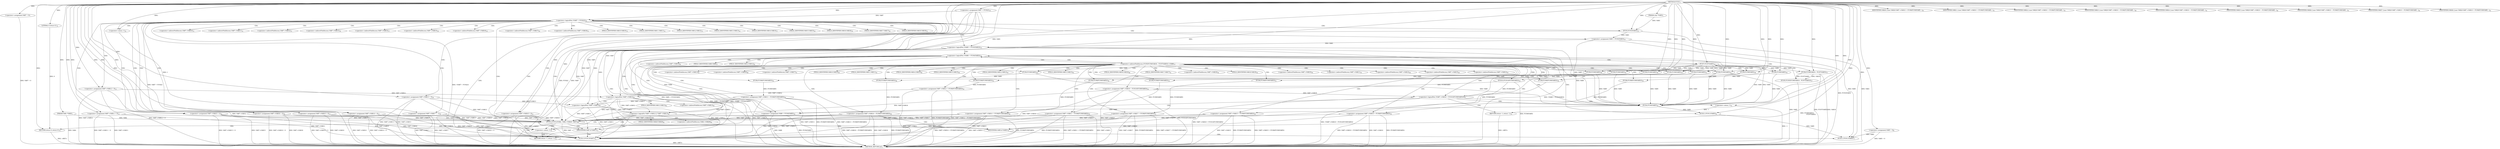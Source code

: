 digraph "FUN1" {  
"8" [label = <(METHOD,FUN1)<SUB>1</SUB>> ]
"233" [label = <(METHOD_RETURN,int)<SUB>1</SUB>> ]
"9" [label = <(PARAM,VAR1 *VAR2)<SUB>1</SUB>> ]
"10" [label = <(PARAM,char *VAR3)<SUB>1</SUB>> ]
"15" [label = <(&lt;operator&gt;.assignment,VAR7 = 0)<SUB>7</SUB>> ]
"18" [label = <(&lt;operator&gt;.assignment,VAR5 = 0)<SUB>8</SUB>> ]
"28" [label = <(&lt;operator&gt;.assignment,VAR7-&gt;VAR10 = 0)<SUB>13</SUB>> ]
"33" [label = <(&lt;operator&gt;.assignment,VAR7-&gt;VAR11 = 0)<SUB>14</SUB>> ]
"38" [label = <(&lt;operator&gt;.assignment,VAR7-&gt;VAR12 = 0)<SUB>15</SUB>> ]
"43" [label = <(&lt;operator&gt;.assignment,VAR7-&gt;VAR13 = 0)<SUB>16</SUB>> ]
"48" [label = <(&lt;operator&gt;.assignment,VAR7-&gt;VAR14 = 0)<SUB>17</SUB>> ]
"53" [label = <(&lt;operator&gt;.assignment,VAR7-&gt;VAR15 = 0)<SUB>18</SUB>> ]
"58" [label = <(&lt;operator&gt;.assignment,VAR7-&gt;VAR16 = 0)<SUB>19</SUB>> ]
"63" [label = <(&lt;operator&gt;.assignment,VAR7-&gt;VAR17 = -1)<SUB>20</SUB>> ]
"69" [label = <(&lt;operator&gt;.assignment,VAR7-&gt;VAR18 = 0)<SUB>21</SUB>> ]
"194" [label = <(FUN11,FUN11(VAR5))<SUB>61</SUB>> ]
"217" [label = <(RETURN,return 0;,return 0;)<SUB>70</SUB>> ]
"230" [label = <(RETURN,return -1;,return -1;)<SUB>79</SUB>> ]
"22" [label = <(&lt;operator&gt;.logicalNot,!(VAR7 = FUN2()))<SUB>10</SUB>> ]
"75" [label = <(&lt;operator&gt;.logicalNot,!(VAR5 = FUN3(VAR3)))<SUB>23</SUB>> ]
"83" [label = <(&lt;operator&gt;.logicalNot,!(VAR8 = FUN4(VAR5)))<SUB>26</SUB>> ]
"197" [label = <(&lt;operator&gt;.logicalOr,!VAR7-&gt;VAR12 || !VAR7-&gt;VAR13)<SUB>62</SUB>> ]
"209" [label = <(FUN12,FUN12(VAR2, VAR2-&gt;VAR29, VAR7))<SUB>65</SUB>> ]
"218" [label = <(LITERAL,0,return 0;)<SUB>70</SUB>> ]
"221" [label = <(IDENTIFIER,VAR7,if (VAR7))<SUB>73</SUB>> ]
"226" [label = <(IDENTIFIER,VAR5,if (VAR5))<SUB>76</SUB>> ]
"231" [label = <(&lt;operator&gt;.minus,-1)<SUB>79</SUB>> ]
"67" [label = <(&lt;operator&gt;.minus,-1)<SUB>20</SUB>> ]
"223" [label = <(FUN13,FUN13(VAR7))<SUB>74</SUB>> ]
"228" [label = <(FUN11,FUN11(VAR5))<SUB>77</SUB>> ]
"23" [label = <(&lt;operator&gt;.assignment,VAR7 = FUN2())<SUB>10</SUB>> ]
"76" [label = <(&lt;operator&gt;.assignment,VAR5 = FUN3(VAR3))<SUB>23</SUB>> ]
"84" [label = <(&lt;operator&gt;.assignment,VAR8 = FUN4(VAR5))<SUB>26</SUB>> ]
"198" [label = <(&lt;operator&gt;.logicalNot,!VAR7-&gt;VAR12)<SUB>62</SUB>> ]
"202" [label = <(&lt;operator&gt;.logicalNot,!VAR7-&gt;VAR13)<SUB>62</SUB>> ]
"78" [label = <(FUN3,FUN3(VAR3))<SUB>23</SUB>> ]
"86" [label = <(FUN4,FUN4(VAR5))<SUB>26</SUB>> ]
"99" [label = <(IDENTIFIER,VAR20,{
		case VAR20:
			VAR7-&gt;VAR10 = FUN8(FUN9(VAR5...)<SUB>29</SUB>> ]
"100" [label = <(&lt;operator&gt;.assignment,VAR7-&gt;VAR10 = FUN8(FUN9(VAR5)))<SUB>30</SUB>> ]
"109" [label = <(IDENTIFIER,VAR21,{
		case VAR20:
			VAR7-&gt;VAR10 = FUN8(FUN9(VAR5...)<SUB>32</SUB>> ]
"110" [label = <(&lt;operator&gt;.assignment,VAR7-&gt;VAR11 = FUN8(FUN9(VAR5)))<SUB>33</SUB>> ]
"119" [label = <(IDENTIFIER,VAR22,{
		case VAR20:
			VAR7-&gt;VAR10 = FUN8(FUN9(VAR5...)<SUB>35</SUB>> ]
"120" [label = <(&lt;operator&gt;.assignment,VAR7-&gt;VAR14 = FUN8(FUN9(VAR5)))<SUB>36</SUB>> ]
"129" [label = <(IDENTIFIER,VAR23,{
		case VAR20:
			VAR7-&gt;VAR10 = FUN8(FUN9(VAR5...)<SUB>38</SUB>> ]
"130" [label = <(&lt;operator&gt;.assignment,VAR7-&gt;VAR15 = FUN8(FUN9(VAR5)))<SUB>39</SUB>> ]
"139" [label = <(IDENTIFIER,VAR24,{
		case VAR20:
			VAR7-&gt;VAR10 = FUN8(FUN9(VAR5...)<SUB>41</SUB>> ]
"140" [label = <(&lt;operator&gt;.assignment,VAR7-&gt;VAR12 = FUN8(FUN9(VAR5)))<SUB>42</SUB>> ]
"149" [label = <(IDENTIFIER,VAR25,{
		case VAR20:
			VAR7-&gt;VAR10 = FUN8(FUN9(VAR5...)<SUB>44</SUB>> ]
"150" [label = <(&lt;operator&gt;.assignment,VAR7-&gt;VAR13 = FUN8(FUN9(VAR5)))<SUB>45</SUB>> ]
"159" [label = <(IDENTIFIER,VAR26,{
		case VAR20:
			VAR7-&gt;VAR10 = FUN8(FUN9(VAR5...)<SUB>47</SUB>> ]
"160" [label = <(&lt;operator&gt;.assignment,VAR7-&gt;VAR16 = FUN8(FUN9(VAR5)))<SUB>48</SUB>> ]
"169" [label = <(IDENTIFIER,VAR27,{
		case VAR20:
			VAR7-&gt;VAR10 = FUN8(FUN9(VAR5...)<SUB>50</SUB>> ]
"170" [label = <(&lt;operator&gt;.assignment,VAR7-&gt;VAR17 = FUN8(FUN9(VAR5)))<SUB>51</SUB>> ]
"179" [label = <(IDENTIFIER,VAR28,{
		case VAR20:
			VAR7-&gt;VAR10 = FUN8(FUN9(VAR5...)<SUB>53</SUB>> ]
"91" [label = <(FUN5,FUN5(FUN6(VAR19,
		  FUN7(VAR5))))<SUB>27</SUB>> ]
"181" [label = <(&lt;operator&gt;.logicalNot,!(VAR7-&gt;VAR18 = FUN10(FUN9(VAR5))))<SUB>54</SUB>> ]
"92" [label = <(FUN6,FUN6(VAR19,
		  FUN7(VAR5)))<SUB>27</SUB>> ]
"104" [label = <(FUN8,FUN8(FUN9(VAR5)))<SUB>30</SUB>> ]
"114" [label = <(FUN8,FUN8(FUN9(VAR5)))<SUB>33</SUB>> ]
"124" [label = <(FUN8,FUN8(FUN9(VAR5)))<SUB>36</SUB>> ]
"134" [label = <(FUN8,FUN8(FUN9(VAR5)))<SUB>39</SUB>> ]
"144" [label = <(FUN8,FUN8(FUN9(VAR5)))<SUB>42</SUB>> ]
"154" [label = <(FUN8,FUN8(FUN9(VAR5)))<SUB>45</SUB>> ]
"164" [label = <(FUN8,FUN8(FUN9(VAR5)))<SUB>48</SUB>> ]
"174" [label = <(FUN8,FUN8(FUN9(VAR5)))<SUB>51</SUB>> ]
"190" [label = <(RETURN,return -1;,return -1;)<SUB>55</SUB>> ]
"94" [label = <(FUN7,FUN7(VAR5))<SUB>28</SUB>> ]
"105" [label = <(FUN9,FUN9(VAR5))<SUB>30</SUB>> ]
"115" [label = <(FUN9,FUN9(VAR5))<SUB>33</SUB>> ]
"125" [label = <(FUN9,FUN9(VAR5))<SUB>36</SUB>> ]
"135" [label = <(FUN9,FUN9(VAR5))<SUB>39</SUB>> ]
"145" [label = <(FUN9,FUN9(VAR5))<SUB>42</SUB>> ]
"155" [label = <(FUN9,FUN9(VAR5))<SUB>45</SUB>> ]
"165" [label = <(FUN9,FUN9(VAR5))<SUB>48</SUB>> ]
"175" [label = <(FUN9,FUN9(VAR5))<SUB>51</SUB>> ]
"182" [label = <(&lt;operator&gt;.assignment,VAR7-&gt;VAR18 = FUN10(FUN9(VAR5)))<SUB>54</SUB>> ]
"191" [label = <(&lt;operator&gt;.minus,-1)<SUB>55</SUB>> ]
"186" [label = <(FUN10,FUN10(FUN9(VAR5)))<SUB>54</SUB>> ]
"187" [label = <(FUN9,FUN9(VAR5))<SUB>54</SUB>> ]
"29" [label = <(&lt;operator&gt;.indirectFieldAccess,VAR7-&gt;VAR10)<SUB>13</SUB>> ]
"34" [label = <(&lt;operator&gt;.indirectFieldAccess,VAR7-&gt;VAR11)<SUB>14</SUB>> ]
"39" [label = <(&lt;operator&gt;.indirectFieldAccess,VAR7-&gt;VAR12)<SUB>15</SUB>> ]
"44" [label = <(&lt;operator&gt;.indirectFieldAccess,VAR7-&gt;VAR13)<SUB>16</SUB>> ]
"49" [label = <(&lt;operator&gt;.indirectFieldAccess,VAR7-&gt;VAR14)<SUB>17</SUB>> ]
"54" [label = <(&lt;operator&gt;.indirectFieldAccess,VAR7-&gt;VAR15)<SUB>18</SUB>> ]
"59" [label = <(&lt;operator&gt;.indirectFieldAccess,VAR7-&gt;VAR16)<SUB>19</SUB>> ]
"64" [label = <(&lt;operator&gt;.indirectFieldAccess,VAR7-&gt;VAR17)<SUB>20</SUB>> ]
"70" [label = <(&lt;operator&gt;.indirectFieldAccess,VAR7-&gt;VAR18)<SUB>21</SUB>> ]
"31" [label = <(FIELD_IDENTIFIER,VAR10,VAR10)<SUB>13</SUB>> ]
"36" [label = <(FIELD_IDENTIFIER,VAR11,VAR11)<SUB>14</SUB>> ]
"41" [label = <(FIELD_IDENTIFIER,VAR12,VAR12)<SUB>15</SUB>> ]
"46" [label = <(FIELD_IDENTIFIER,VAR13,VAR13)<SUB>16</SUB>> ]
"51" [label = <(FIELD_IDENTIFIER,VAR14,VAR14)<SUB>17</SUB>> ]
"56" [label = <(FIELD_IDENTIFIER,VAR15,VAR15)<SUB>18</SUB>> ]
"61" [label = <(FIELD_IDENTIFIER,VAR16,VAR16)<SUB>19</SUB>> ]
"66" [label = <(FIELD_IDENTIFIER,VAR17,VAR17)<SUB>20</SUB>> ]
"72" [label = <(FIELD_IDENTIFIER,VAR18,VAR18)<SUB>21</SUB>> ]
"211" [label = <(&lt;operator&gt;.indirectFieldAccess,VAR2-&gt;VAR29)<SUB>65</SUB>> ]
"90" [label = <(&lt;operator&gt;.indirectFieldAccess,FUN5(FUN6(VAR19,
		  FUN7(VAR5)))-&gt;VAR8)<SUB>27</SUB>> ]
"199" [label = <(&lt;operator&gt;.indirectFieldAccess,VAR7-&gt;VAR12)<SUB>62</SUB>> ]
"203" [label = <(&lt;operator&gt;.indirectFieldAccess,VAR7-&gt;VAR13)<SUB>62</SUB>> ]
"213" [label = <(FIELD_IDENTIFIER,VAR29,VAR29)<SUB>65</SUB>> ]
"96" [label = <(FIELD_IDENTIFIER,VAR8,VAR8)<SUB>27</SUB>> ]
"201" [label = <(FIELD_IDENTIFIER,VAR12,VAR12)<SUB>62</SUB>> ]
"205" [label = <(FIELD_IDENTIFIER,VAR13,VAR13)<SUB>62</SUB>> ]
"101" [label = <(&lt;operator&gt;.indirectFieldAccess,VAR7-&gt;VAR10)<SUB>30</SUB>> ]
"111" [label = <(&lt;operator&gt;.indirectFieldAccess,VAR7-&gt;VAR11)<SUB>33</SUB>> ]
"121" [label = <(&lt;operator&gt;.indirectFieldAccess,VAR7-&gt;VAR14)<SUB>36</SUB>> ]
"131" [label = <(&lt;operator&gt;.indirectFieldAccess,VAR7-&gt;VAR15)<SUB>39</SUB>> ]
"141" [label = <(&lt;operator&gt;.indirectFieldAccess,VAR7-&gt;VAR12)<SUB>42</SUB>> ]
"151" [label = <(&lt;operator&gt;.indirectFieldAccess,VAR7-&gt;VAR13)<SUB>45</SUB>> ]
"161" [label = <(&lt;operator&gt;.indirectFieldAccess,VAR7-&gt;VAR16)<SUB>48</SUB>> ]
"171" [label = <(&lt;operator&gt;.indirectFieldAccess,VAR7-&gt;VAR17)<SUB>51</SUB>> ]
"103" [label = <(FIELD_IDENTIFIER,VAR10,VAR10)<SUB>30</SUB>> ]
"113" [label = <(FIELD_IDENTIFIER,VAR11,VAR11)<SUB>33</SUB>> ]
"123" [label = <(FIELD_IDENTIFIER,VAR14,VAR14)<SUB>36</SUB>> ]
"133" [label = <(FIELD_IDENTIFIER,VAR15,VAR15)<SUB>39</SUB>> ]
"143" [label = <(FIELD_IDENTIFIER,VAR12,VAR12)<SUB>42</SUB>> ]
"153" [label = <(FIELD_IDENTIFIER,VAR13,VAR13)<SUB>45</SUB>> ]
"163" [label = <(FIELD_IDENTIFIER,VAR16,VAR16)<SUB>48</SUB>> ]
"173" [label = <(FIELD_IDENTIFIER,VAR17,VAR17)<SUB>51</SUB>> ]
"183" [label = <(&lt;operator&gt;.indirectFieldAccess,VAR7-&gt;VAR18)<SUB>54</SUB>> ]
"185" [label = <(FIELD_IDENTIFIER,VAR18,VAR18)<SUB>54</SUB>> ]
  "230" -> "233"  [ label = "DDG: &lt;RET&gt;"] 
  "190" -> "233"  [ label = "DDG: &lt;RET&gt;"] 
  "217" -> "233"  [ label = "DDG: &lt;RET&gt;"] 
  "9" -> "233"  [ label = "DDG: VAR2"] 
  "15" -> "233"  [ label = "DDG: VAR7 = 0"] 
  "18" -> "233"  [ label = "DDG: VAR5 = 0"] 
  "23" -> "233"  [ label = "DDG: VAR7"] 
  "23" -> "233"  [ label = "DDG: FUN2()"] 
  "22" -> "233"  [ label = "DDG: VAR7 = FUN2()"] 
  "22" -> "233"  [ label = "DDG: !(VAR7 = FUN2())"] 
  "28" -> "233"  [ label = "DDG: VAR7-&gt;VAR10"] 
  "28" -> "233"  [ label = "DDG: VAR7-&gt;VAR10 = 0"] 
  "33" -> "233"  [ label = "DDG: VAR7-&gt;VAR11"] 
  "33" -> "233"  [ label = "DDG: VAR7-&gt;VAR11 = 0"] 
  "38" -> "233"  [ label = "DDG: VAR7-&gt;VAR12"] 
  "38" -> "233"  [ label = "DDG: VAR7-&gt;VAR12 = 0"] 
  "43" -> "233"  [ label = "DDG: VAR7-&gt;VAR13"] 
  "43" -> "233"  [ label = "DDG: VAR7-&gt;VAR13 = 0"] 
  "48" -> "233"  [ label = "DDG: VAR7-&gt;VAR14"] 
  "48" -> "233"  [ label = "DDG: VAR7-&gt;VAR14 = 0"] 
  "53" -> "233"  [ label = "DDG: VAR7-&gt;VAR15"] 
  "53" -> "233"  [ label = "DDG: VAR7-&gt;VAR15 = 0"] 
  "58" -> "233"  [ label = "DDG: VAR7-&gt;VAR16"] 
  "58" -> "233"  [ label = "DDG: VAR7-&gt;VAR16 = 0"] 
  "63" -> "233"  [ label = "DDG: VAR7-&gt;VAR17"] 
  "63" -> "233"  [ label = "DDG: VAR7-&gt;VAR17 = -1"] 
  "69" -> "233"  [ label = "DDG: VAR7-&gt;VAR18 = 0"] 
  "78" -> "233"  [ label = "DDG: VAR3"] 
  "76" -> "233"  [ label = "DDG: FUN3(VAR3)"] 
  "75" -> "233"  [ label = "DDG: VAR5 = FUN3(VAR3)"] 
  "75" -> "233"  [ label = "DDG: !(VAR5 = FUN3(VAR3))"] 
  "84" -> "233"  [ label = "DDG: VAR8"] 
  "84" -> "233"  [ label = "DDG: FUN4(VAR5)"] 
  "83" -> "233"  [ label = "DDG: VAR8 = FUN4(VAR5)"] 
  "83" -> "233"  [ label = "DDG: !(VAR8 = FUN4(VAR5))"] 
  "92" -> "233"  [ label = "DDG: FUN7(VAR5)"] 
  "91" -> "233"  [ label = "DDG: FUN6(VAR19,
		  FUN7(VAR5))"] 
  "182" -> "233"  [ label = "DDG: VAR7-&gt;VAR18"] 
  "187" -> "233"  [ label = "DDG: VAR5"] 
  "186" -> "233"  [ label = "DDG: FUN9(VAR5)"] 
  "182" -> "233"  [ label = "DDG: FUN10(FUN9(VAR5))"] 
  "181" -> "233"  [ label = "DDG: VAR7-&gt;VAR18 = FUN10(FUN9(VAR5))"] 
  "181" -> "233"  [ label = "DDG: !(VAR7-&gt;VAR18 = FUN10(FUN9(VAR5)))"] 
  "191" -> "233"  [ label = "DDG: -1"] 
  "170" -> "233"  [ label = "DDG: VAR7-&gt;VAR17"] 
  "170" -> "233"  [ label = "DDG: FUN8(FUN9(VAR5))"] 
  "170" -> "233"  [ label = "DDG: VAR7-&gt;VAR17 = FUN8(FUN9(VAR5))"] 
  "160" -> "233"  [ label = "DDG: VAR7-&gt;VAR16"] 
  "160" -> "233"  [ label = "DDG: FUN8(FUN9(VAR5))"] 
  "160" -> "233"  [ label = "DDG: VAR7-&gt;VAR16 = FUN8(FUN9(VAR5))"] 
  "150" -> "233"  [ label = "DDG: VAR7-&gt;VAR13"] 
  "150" -> "233"  [ label = "DDG: FUN8(FUN9(VAR5))"] 
  "150" -> "233"  [ label = "DDG: VAR7-&gt;VAR13 = FUN8(FUN9(VAR5))"] 
  "140" -> "233"  [ label = "DDG: VAR7-&gt;VAR12"] 
  "140" -> "233"  [ label = "DDG: FUN8(FUN9(VAR5))"] 
  "140" -> "233"  [ label = "DDG: VAR7-&gt;VAR12 = FUN8(FUN9(VAR5))"] 
  "130" -> "233"  [ label = "DDG: VAR7-&gt;VAR15"] 
  "130" -> "233"  [ label = "DDG: FUN8(FUN9(VAR5))"] 
  "130" -> "233"  [ label = "DDG: VAR7-&gt;VAR15 = FUN8(FUN9(VAR5))"] 
  "120" -> "233"  [ label = "DDG: VAR7-&gt;VAR14"] 
  "120" -> "233"  [ label = "DDG: FUN8(FUN9(VAR5))"] 
  "120" -> "233"  [ label = "DDG: VAR7-&gt;VAR14 = FUN8(FUN9(VAR5))"] 
  "110" -> "233"  [ label = "DDG: VAR7-&gt;VAR11"] 
  "110" -> "233"  [ label = "DDG: FUN8(FUN9(VAR5))"] 
  "110" -> "233"  [ label = "DDG: VAR7-&gt;VAR11 = FUN8(FUN9(VAR5))"] 
  "100" -> "233"  [ label = "DDG: VAR7-&gt;VAR10"] 
  "100" -> "233"  [ label = "DDG: FUN8(FUN9(VAR5))"] 
  "100" -> "233"  [ label = "DDG: VAR7-&gt;VAR10 = FUN8(FUN9(VAR5))"] 
  "92" -> "233"  [ label = "DDG: VAR19"] 
  "8" -> "9"  [ label = "DDG: "] 
  "8" -> "10"  [ label = "DDG: "] 
  "8" -> "15"  [ label = "DDG: "] 
  "8" -> "18"  [ label = "DDG: "] 
  "8" -> "28"  [ label = "DDG: "] 
  "8" -> "33"  [ label = "DDG: "] 
  "8" -> "38"  [ label = "DDG: "] 
  "8" -> "43"  [ label = "DDG: "] 
  "8" -> "48"  [ label = "DDG: "] 
  "8" -> "53"  [ label = "DDG: "] 
  "8" -> "58"  [ label = "DDG: "] 
  "67" -> "63"  [ label = "DDG: 1"] 
  "8" -> "69"  [ label = "DDG: "] 
  "218" -> "217"  [ label = "DDG: 0"] 
  "8" -> "217"  [ label = "DDG: "] 
  "231" -> "230"  [ label = "DDG: -1"] 
  "86" -> "194"  [ label = "DDG: VAR5"] 
  "8" -> "194"  [ label = "DDG: "] 
  "8" -> "218"  [ label = "DDG: "] 
  "8" -> "221"  [ label = "DDG: "] 
  "8" -> "226"  [ label = "DDG: "] 
  "23" -> "22"  [ label = "DDG: VAR7"] 
  "8" -> "22"  [ label = "DDG: "] 
  "8" -> "67"  [ label = "DDG: "] 
  "76" -> "75"  [ label = "DDG: VAR5"] 
  "78" -> "75"  [ label = "DDG: VAR3"] 
  "84" -> "83"  [ label = "DDG: VAR8"] 
  "86" -> "83"  [ label = "DDG: VAR5"] 
  "198" -> "197"  [ label = "DDG: VAR7-&gt;VAR12"] 
  "202" -> "197"  [ label = "DDG: VAR7-&gt;VAR13"] 
  "9" -> "209"  [ label = "DDG: VAR2"] 
  "8" -> "209"  [ label = "DDG: "] 
  "23" -> "209"  [ label = "DDG: VAR7"] 
  "28" -> "209"  [ label = "DDG: VAR7-&gt;VAR10"] 
  "33" -> "209"  [ label = "DDG: VAR7-&gt;VAR11"] 
  "43" -> "209"  [ label = "DDG: VAR7-&gt;VAR13"] 
  "48" -> "209"  [ label = "DDG: VAR7-&gt;VAR14"] 
  "53" -> "209"  [ label = "DDG: VAR7-&gt;VAR15"] 
  "58" -> "209"  [ label = "DDG: VAR7-&gt;VAR16"] 
  "63" -> "209"  [ label = "DDG: VAR7-&gt;VAR17"] 
  "69" -> "209"  [ label = "DDG: VAR7-&gt;VAR18"] 
  "198" -> "209"  [ label = "DDG: VAR7-&gt;VAR12"] 
  "202" -> "209"  [ label = "DDG: VAR7-&gt;VAR13"] 
  "182" -> "209"  [ label = "DDG: VAR7-&gt;VAR18"] 
  "170" -> "209"  [ label = "DDG: VAR7-&gt;VAR17"] 
  "160" -> "209"  [ label = "DDG: VAR7-&gt;VAR16"] 
  "150" -> "209"  [ label = "DDG: VAR7-&gt;VAR13"] 
  "130" -> "209"  [ label = "DDG: VAR7-&gt;VAR15"] 
  "120" -> "209"  [ label = "DDG: VAR7-&gt;VAR14"] 
  "110" -> "209"  [ label = "DDG: VAR7-&gt;VAR11"] 
  "100" -> "209"  [ label = "DDG: VAR7-&gt;VAR10"] 
  "8" -> "231"  [ label = "DDG: "] 
  "8" -> "23"  [ label = "DDG: "] 
  "78" -> "76"  [ label = "DDG: VAR3"] 
  "86" -> "84"  [ label = "DDG: VAR5"] 
  "23" -> "198"  [ label = "DDG: VAR7"] 
  "38" -> "198"  [ label = "DDG: VAR7-&gt;VAR12"] 
  "140" -> "198"  [ label = "DDG: VAR7-&gt;VAR12"] 
  "23" -> "202"  [ label = "DDG: VAR7"] 
  "43" -> "202"  [ label = "DDG: VAR7-&gt;VAR13"] 
  "150" -> "202"  [ label = "DDG: VAR7-&gt;VAR13"] 
  "23" -> "223"  [ label = "DDG: VAR7"] 
  "28" -> "223"  [ label = "DDG: VAR7-&gt;VAR10"] 
  "33" -> "223"  [ label = "DDG: VAR7-&gt;VAR11"] 
  "38" -> "223"  [ label = "DDG: VAR7-&gt;VAR12"] 
  "43" -> "223"  [ label = "DDG: VAR7-&gt;VAR13"] 
  "48" -> "223"  [ label = "DDG: VAR7-&gt;VAR14"] 
  "53" -> "223"  [ label = "DDG: VAR7-&gt;VAR15"] 
  "58" -> "223"  [ label = "DDG: VAR7-&gt;VAR16"] 
  "63" -> "223"  [ label = "DDG: VAR7-&gt;VAR17"] 
  "69" -> "223"  [ label = "DDG: VAR7-&gt;VAR18"] 
  "198" -> "223"  [ label = "DDG: VAR7-&gt;VAR12"] 
  "202" -> "223"  [ label = "DDG: VAR7-&gt;VAR13"] 
  "209" -> "223"  [ label = "DDG: VAR7"] 
  "182" -> "223"  [ label = "DDG: VAR7-&gt;VAR18"] 
  "170" -> "223"  [ label = "DDG: VAR7-&gt;VAR17"] 
  "160" -> "223"  [ label = "DDG: VAR7-&gt;VAR16"] 
  "150" -> "223"  [ label = "DDG: VAR7-&gt;VAR13"] 
  "130" -> "223"  [ label = "DDG: VAR7-&gt;VAR15"] 
  "120" -> "223"  [ label = "DDG: VAR7-&gt;VAR14"] 
  "110" -> "223"  [ label = "DDG: VAR7-&gt;VAR11"] 
  "100" -> "223"  [ label = "DDG: VAR7-&gt;VAR10"] 
  "8" -> "223"  [ label = "DDG: "] 
  "18" -> "228"  [ label = "DDG: VAR5"] 
  "76" -> "228"  [ label = "DDG: VAR5"] 
  "194" -> "228"  [ label = "DDG: VAR5"] 
  "8" -> "228"  [ label = "DDG: "] 
  "10" -> "78"  [ label = "DDG: VAR3"] 
  "8" -> "78"  [ label = "DDG: "] 
  "76" -> "86"  [ label = "DDG: VAR5"] 
  "94" -> "86"  [ label = "DDG: VAR5"] 
  "187" -> "86"  [ label = "DDG: VAR5"] 
  "175" -> "86"  [ label = "DDG: VAR5"] 
  "165" -> "86"  [ label = "DDG: VAR5"] 
  "155" -> "86"  [ label = "DDG: VAR5"] 
  "145" -> "86"  [ label = "DDG: VAR5"] 
  "135" -> "86"  [ label = "DDG: VAR5"] 
  "125" -> "86"  [ label = "DDG: VAR5"] 
  "115" -> "86"  [ label = "DDG: VAR5"] 
  "105" -> "86"  [ label = "DDG: VAR5"] 
  "8" -> "86"  [ label = "DDG: "] 
  "8" -> "99"  [ label = "DDG: "] 
  "104" -> "100"  [ label = "DDG: FUN9(VAR5)"] 
  "8" -> "109"  [ label = "DDG: "] 
  "114" -> "110"  [ label = "DDG: FUN9(VAR5)"] 
  "8" -> "119"  [ label = "DDG: "] 
  "124" -> "120"  [ label = "DDG: FUN9(VAR5)"] 
  "8" -> "129"  [ label = "DDG: "] 
  "134" -> "130"  [ label = "DDG: FUN9(VAR5)"] 
  "8" -> "139"  [ label = "DDG: "] 
  "144" -> "140"  [ label = "DDG: FUN9(VAR5)"] 
  "8" -> "149"  [ label = "DDG: "] 
  "154" -> "150"  [ label = "DDG: FUN9(VAR5)"] 
  "8" -> "159"  [ label = "DDG: "] 
  "164" -> "160"  [ label = "DDG: FUN9(VAR5)"] 
  "8" -> "169"  [ label = "DDG: "] 
  "174" -> "170"  [ label = "DDG: FUN9(VAR5)"] 
  "8" -> "179"  [ label = "DDG: "] 
  "92" -> "91"  [ label = "DDG: VAR19"] 
  "92" -> "91"  [ label = "DDG: FUN7(VAR5)"] 
  "8" -> "92"  [ label = "DDG: "] 
  "94" -> "92"  [ label = "DDG: VAR5"] 
  "105" -> "104"  [ label = "DDG: VAR5"] 
  "115" -> "114"  [ label = "DDG: VAR5"] 
  "125" -> "124"  [ label = "DDG: VAR5"] 
  "135" -> "134"  [ label = "DDG: VAR5"] 
  "145" -> "144"  [ label = "DDG: VAR5"] 
  "155" -> "154"  [ label = "DDG: VAR5"] 
  "165" -> "164"  [ label = "DDG: VAR5"] 
  "175" -> "174"  [ label = "DDG: VAR5"] 
  "182" -> "181"  [ label = "DDG: VAR7-&gt;VAR18"] 
  "186" -> "181"  [ label = "DDG: FUN9(VAR5)"] 
  "191" -> "190"  [ label = "DDG: -1"] 
  "86" -> "94"  [ label = "DDG: VAR5"] 
  "8" -> "94"  [ label = "DDG: "] 
  "94" -> "105"  [ label = "DDG: VAR5"] 
  "8" -> "105"  [ label = "DDG: "] 
  "94" -> "115"  [ label = "DDG: VAR5"] 
  "8" -> "115"  [ label = "DDG: "] 
  "94" -> "125"  [ label = "DDG: VAR5"] 
  "8" -> "125"  [ label = "DDG: "] 
  "94" -> "135"  [ label = "DDG: VAR5"] 
  "8" -> "135"  [ label = "DDG: "] 
  "94" -> "145"  [ label = "DDG: VAR5"] 
  "8" -> "145"  [ label = "DDG: "] 
  "94" -> "155"  [ label = "DDG: VAR5"] 
  "8" -> "155"  [ label = "DDG: "] 
  "94" -> "165"  [ label = "DDG: VAR5"] 
  "8" -> "165"  [ label = "DDG: "] 
  "94" -> "175"  [ label = "DDG: VAR5"] 
  "8" -> "175"  [ label = "DDG: "] 
  "186" -> "182"  [ label = "DDG: FUN9(VAR5)"] 
  "187" -> "186"  [ label = "DDG: VAR5"] 
  "8" -> "191"  [ label = "DDG: "] 
  "94" -> "187"  [ label = "DDG: VAR5"] 
  "8" -> "187"  [ label = "DDG: "] 
  "22" -> "34"  [ label = "CDG: "] 
  "22" -> "64"  [ label = "CDG: "] 
  "22" -> "230"  [ label = "CDG: "] 
  "22" -> "51"  [ label = "CDG: "] 
  "22" -> "75"  [ label = "CDG: "] 
  "22" -> "38"  [ label = "CDG: "] 
  "22" -> "56"  [ label = "CDG: "] 
  "22" -> "69"  [ label = "CDG: "] 
  "22" -> "67"  [ label = "CDG: "] 
  "22" -> "226"  [ label = "CDG: "] 
  "22" -> "76"  [ label = "CDG: "] 
  "22" -> "59"  [ label = "CDG: "] 
  "22" -> "44"  [ label = "CDG: "] 
  "22" -> "231"  [ label = "CDG: "] 
  "22" -> "54"  [ label = "CDG: "] 
  "22" -> "43"  [ label = "CDG: "] 
  "22" -> "58"  [ label = "CDG: "] 
  "22" -> "33"  [ label = "CDG: "] 
  "22" -> "61"  [ label = "CDG: "] 
  "22" -> "36"  [ label = "CDG: "] 
  "22" -> "221"  [ label = "CDG: "] 
  "22" -> "70"  [ label = "CDG: "] 
  "22" -> "48"  [ label = "CDG: "] 
  "22" -> "49"  [ label = "CDG: "] 
  "22" -> "28"  [ label = "CDG: "] 
  "22" -> "66"  [ label = "CDG: "] 
  "22" -> "46"  [ label = "CDG: "] 
  "22" -> "72"  [ label = "CDG: "] 
  "22" -> "29"  [ label = "CDG: "] 
  "22" -> "53"  [ label = "CDG: "] 
  "22" -> "41"  [ label = "CDG: "] 
  "22" -> "63"  [ label = "CDG: "] 
  "22" -> "78"  [ label = "CDG: "] 
  "22" -> "39"  [ label = "CDG: "] 
  "22" -> "31"  [ label = "CDG: "] 
  "75" -> "230"  [ label = "CDG: "] 
  "75" -> "84"  [ label = "CDG: "] 
  "75" -> "226"  [ label = "CDG: "] 
  "75" -> "231"  [ label = "CDG: "] 
  "75" -> "221"  [ label = "CDG: "] 
  "75" -> "86"  [ label = "CDG: "] 
  "75" -> "83"  [ label = "CDG: "] 
  "83" -> "94"  [ label = "CDG: "] 
  "83" -> "96"  [ label = "CDG: "] 
  "83" -> "197"  [ label = "CDG: "] 
  "83" -> "198"  [ label = "CDG: "] 
  "83" -> "92"  [ label = "CDG: "] 
  "83" -> "91"  [ label = "CDG: "] 
  "83" -> "90"  [ label = "CDG: "] 
  "83" -> "194"  [ label = "CDG: "] 
  "83" -> "201"  [ label = "CDG: "] 
  "83" -> "199"  [ label = "CDG: "] 
  "197" -> "230"  [ label = "CDG: "] 
  "197" -> "209"  [ label = "CDG: "] 
  "197" -> "226"  [ label = "CDG: "] 
  "197" -> "213"  [ label = "CDG: "] 
  "197" -> "231"  [ label = "CDG: "] 
  "197" -> "221"  [ label = "CDG: "] 
  "197" -> "211"  [ label = "CDG: "] 
  "209" -> "230"  [ label = "CDG: "] 
  "209" -> "226"  [ label = "CDG: "] 
  "209" -> "231"  [ label = "CDG: "] 
  "209" -> "221"  [ label = "CDG: "] 
  "209" -> "217"  [ label = "CDG: "] 
  "221" -> "223"  [ label = "CDG: "] 
  "226" -> "228"  [ label = "CDG: "] 
  "198" -> "202"  [ label = "CDG: "] 
  "198" -> "205"  [ label = "CDG: "] 
  "198" -> "203"  [ label = "CDG: "] 
  "90" -> "115"  [ label = "CDG: "] 
  "90" -> "120"  [ label = "CDG: "] 
  "90" -> "113"  [ label = "CDG: "] 
  "90" -> "154"  [ label = "CDG: "] 
  "90" -> "145"  [ label = "CDG: "] 
  "90" -> "161"  [ label = "CDG: "] 
  "90" -> "84"  [ label = "CDG: "] 
  "90" -> "163"  [ label = "CDG: "] 
  "90" -> "114"  [ label = "CDG: "] 
  "90" -> "131"  [ label = "CDG: "] 
  "90" -> "103"  [ label = "CDG: "] 
  "90" -> "150"  [ label = "CDG: "] 
  "90" -> "185"  [ label = "CDG: "] 
  "90" -> "151"  [ label = "CDG: "] 
  "90" -> "104"  [ label = "CDG: "] 
  "90" -> "121"  [ label = "CDG: "] 
  "90" -> "153"  [ label = "CDG: "] 
  "90" -> "170"  [ label = "CDG: "] 
  "90" -> "144"  [ label = "CDG: "] 
  "90" -> "134"  [ label = "CDG: "] 
  "90" -> "181"  [ label = "CDG: "] 
  "90" -> "101"  [ label = "CDG: "] 
  "90" -> "187"  [ label = "CDG: "] 
  "90" -> "173"  [ label = "CDG: "] 
  "90" -> "130"  [ label = "CDG: "] 
  "90" -> "100"  [ label = "CDG: "] 
  "90" -> "174"  [ label = "CDG: "] 
  "90" -> "182"  [ label = "CDG: "] 
  "90" -> "164"  [ label = "CDG: "] 
  "90" -> "155"  [ label = "CDG: "] 
  "90" -> "186"  [ label = "CDG: "] 
  "90" -> "111"  [ label = "CDG: "] 
  "90" -> "171"  [ label = "CDG: "] 
  "90" -> "86"  [ label = "CDG: "] 
  "90" -> "160"  [ label = "CDG: "] 
  "90" -> "141"  [ label = "CDG: "] 
  "90" -> "183"  [ label = "CDG: "] 
  "90" -> "123"  [ label = "CDG: "] 
  "90" -> "140"  [ label = "CDG: "] 
  "90" -> "143"  [ label = "CDG: "] 
  "90" -> "83"  [ label = "CDG: "] 
  "90" -> "105"  [ label = "CDG: "] 
  "90" -> "165"  [ label = "CDG: "] 
  "90" -> "135"  [ label = "CDG: "] 
  "90" -> "110"  [ label = "CDG: "] 
  "90" -> "175"  [ label = "CDG: "] 
  "90" -> "124"  [ label = "CDG: "] 
  "90" -> "125"  [ label = "CDG: "] 
  "90" -> "133"  [ label = "CDG: "] 
  "181" -> "84"  [ label = "CDG: "] 
  "181" -> "191"  [ label = "CDG: "] 
  "181" -> "190"  [ label = "CDG: "] 
  "181" -> "86"  [ label = "CDG: "] 
  "181" -> "83"  [ label = "CDG: "] 
}
